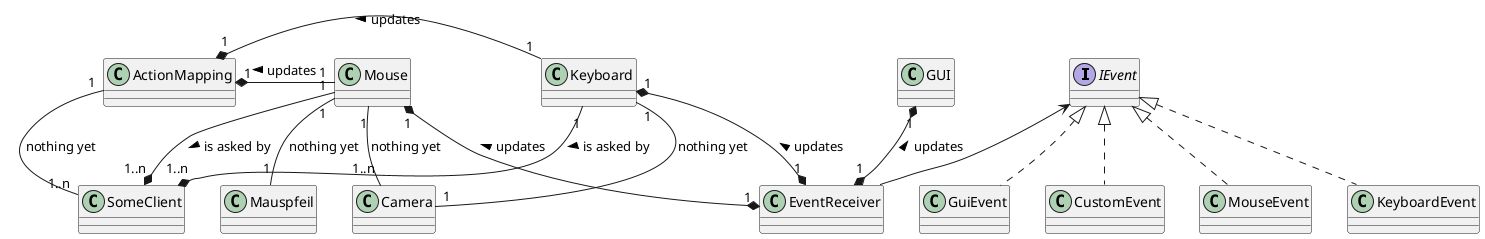 @startuml
together {
  interface IEvent
  class MouseEvent
  class KeyboardEvent
  class GuiEvent
  class CustomEvent
}
class EventReceiver
together {
  class Mouse
  class Keyboard
  class ActionMapping
}
together {
  class GUI
  class Camera
  class Mauspfeil
  class SomeClient
}

MouseEvent .up.|> IEvent
KeyboardEvent .up.|> IEvent
GuiEvent .up.|> IEvent
CustomEvent .up.|> IEvent

EventReceiver -up-> IEvent
EventReceiver "1" *-up-* "1" Keyboard : updates >
EventReceiver "1" *-up-* "1" Mouse : updates >
EventReceiver "1" *-up-* "1" GUI : updates >
Mouse "1" -down- "1..n" Camera : nothing yet
Mouse "1" -right-* "1" ActionMapping : updates >
Mouse "1" -down- "1" Mauspfeil : nothing yet
Mouse "1" -down-* "1..n" SomeClient : is asked by >
Keyboard "1" -down- "1" Camera : nothing yet
Keyboard "1" -right-* "1" ActionMapping : updates >
Keyboard "1" -down-* "1..n" SomeClient : is asked by >
ActionMapping "1" -down- "1..n" SomeClient : nothing yet
@enduml

@startuml
together {
  interface IEvent
  class MouseEvent
  class GuiEvent
  class KeyboardEvent
  class CustomEvent
}
class EventReceiver
class ActionMapping
class Action
together {
  class GUI
  class Mauspfeil
}
together {
  class Camera
  class SomeClient
}

MouseEvent ..|> IEvent
GuiEvent ..|> IEvent
KeyboardEvent .up.|> IEvent
CustomEvent .up.|> IEvent

Mauspfeil --> MouseEvent : receives >
GUI --> GuiEvent : receives >
EventReceiver --> IEvent : receives >
ActionMapping --> MouseEvent : receives >
ActionMapping --> KeyboardEvent : receives >
ActionMapping --> Action : sends >
Camera -up-> Action : receives >
SomeClient -up-> Action : receives >
EventReceiver "1" *-down- "1" GUI : brokers events to >
EventReceiver "1" *-down- "1" Mauspfeil : brokers events to >
EventReceiver "1" *-right- "1" ActionMapping : brokers events to >
ActionMapping "1" *-down- "1" Camera : sends actions to >
ActionMapping "1" *-down- "1..n" SomeClient :sends actions to >
@enduml
